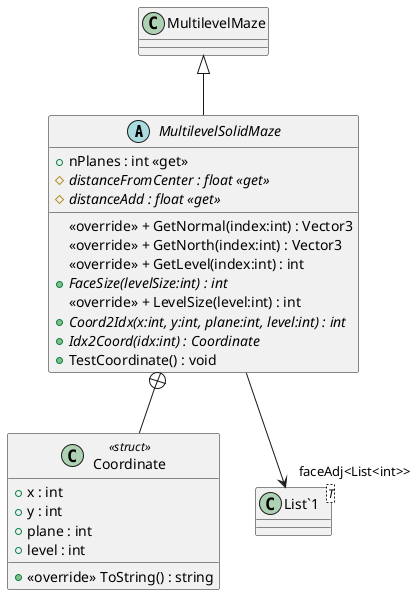 @startuml
abstract class MultilevelSolidMaze {
    + nPlanes : int <<get>>
    {abstract} # distanceFromCenter : float <<get>>
    {abstract} # distanceAdd : float <<get>>
    <<override>> + GetNormal(index:int) : Vector3
    <<override>> + GetNorth(index:int) : Vector3
    <<override>> + GetLevel(index:int) : int
    {abstract} + FaceSize(levelSize:int) : int
    <<override>> + LevelSize(level:int) : int
    {abstract} + Coord2Idx(x:int, y:int, plane:int, level:int) : int
    {abstract} + Idx2Coord(idx:int) : Coordinate
    + TestCoordinate() : void
}
class Coordinate <<struct>> {
    + x : int
    + y : int
    + plane : int
    + level : int
    + <<override>> ToString() : string
}
class "List`1"<T> {
}
MultilevelMaze <|-- MultilevelSolidMaze
MultilevelSolidMaze --> "faceAdj<List<int>>" "List`1"
MultilevelSolidMaze +-- Coordinate
@enduml
